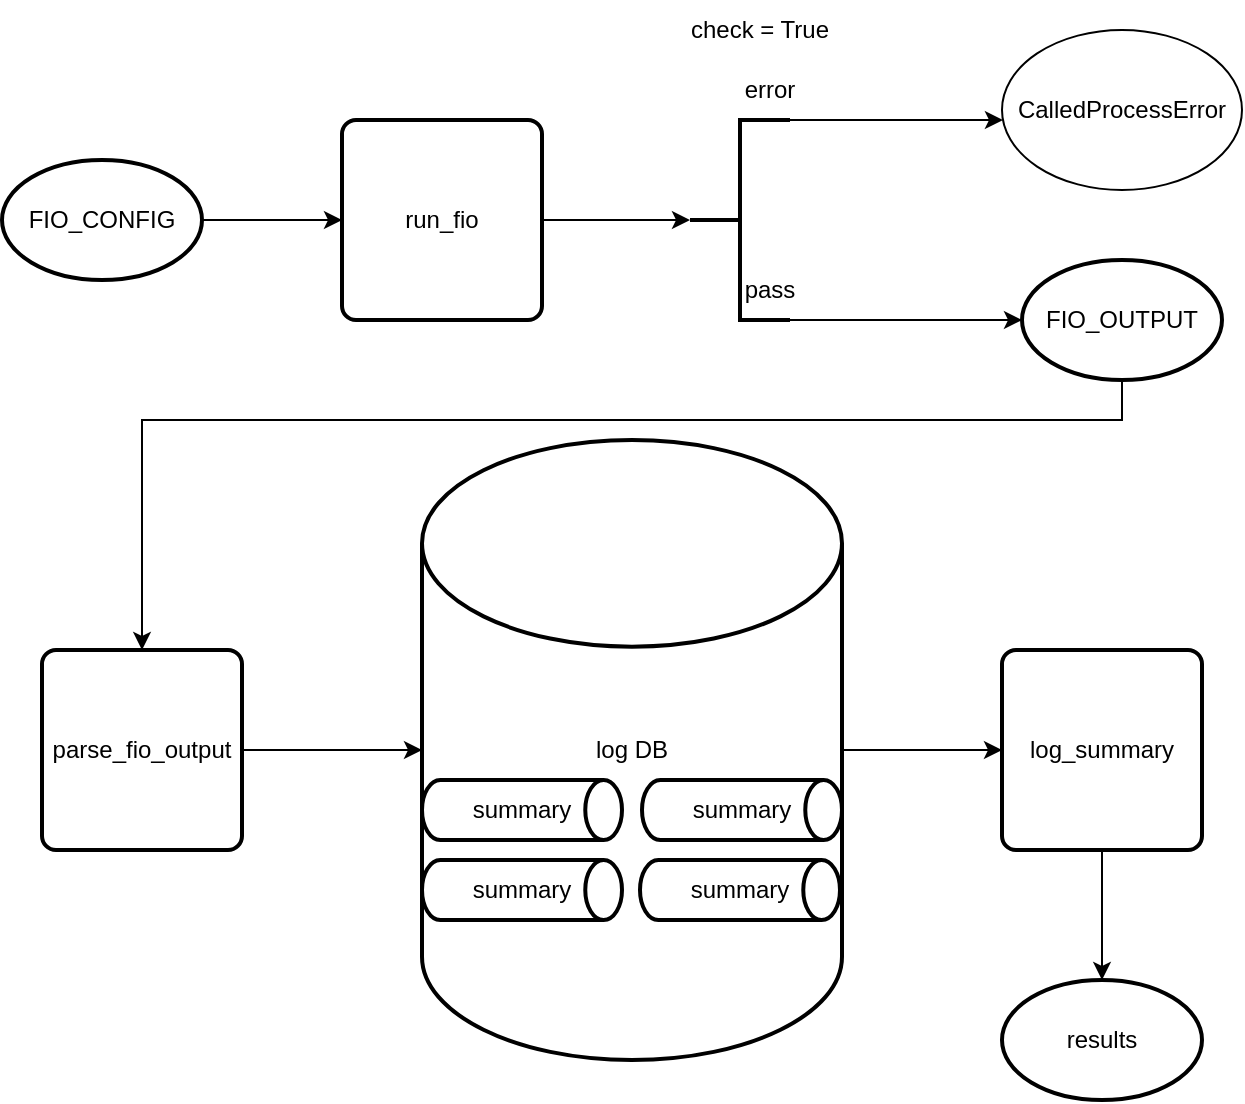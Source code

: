<mxfile version="25.0.3">
  <diagram id="C5RBs43oDa-KdzZeNtuy" name="Page-1">
    <mxGraphModel dx="712" dy="737" grid="1" gridSize="10" guides="1" tooltips="1" connect="1" arrows="1" fold="1" page="1" pageScale="1" pageWidth="827" pageHeight="1169" math="0" shadow="0">
      <root>
        <mxCell id="WIyWlLk6GJQsqaUBKTNV-0" />
        <mxCell id="WIyWlLk6GJQsqaUBKTNV-1" parent="WIyWlLk6GJQsqaUBKTNV-0" />
        <mxCell id="Ij4D-9zUwtJC4b-oCr5l-27" style="edgeStyle=orthogonalEdgeStyle;rounded=0;orthogonalLoop=1;jettySize=auto;html=1;exitX=1;exitY=0.5;exitDx=0;exitDy=0;exitPerimeter=0;entryX=0;entryY=0.5;entryDx=0;entryDy=0;" edge="1" parent="WIyWlLk6GJQsqaUBKTNV-1" source="Ij4D-9zUwtJC4b-oCr5l-1" target="Ij4D-9zUwtJC4b-oCr5l-2">
          <mxGeometry relative="1" as="geometry" />
        </mxCell>
        <mxCell id="Ij4D-9zUwtJC4b-oCr5l-1" value="FIO_CONFIG" style="strokeWidth=2;html=1;shape=mxgraph.flowchart.start_1;whiteSpace=wrap;" vertex="1" parent="WIyWlLk6GJQsqaUBKTNV-1">
          <mxGeometry x="20" y="90" width="100" height="60" as="geometry" />
        </mxCell>
        <mxCell id="Ij4D-9zUwtJC4b-oCr5l-2" value="run_fio" style="rounded=1;whiteSpace=wrap;html=1;absoluteArcSize=1;arcSize=14;strokeWidth=2;" vertex="1" parent="WIyWlLk6GJQsqaUBKTNV-1">
          <mxGeometry x="190" y="70" width="100" height="100" as="geometry" />
        </mxCell>
        <mxCell id="Ij4D-9zUwtJC4b-oCr5l-22" style="edgeStyle=orthogonalEdgeStyle;rounded=0;orthogonalLoop=1;jettySize=auto;html=1;" edge="1" parent="WIyWlLk6GJQsqaUBKTNV-1" source="Ij4D-9zUwtJC4b-oCr5l-3" target="Ij4D-9zUwtJC4b-oCr5l-14">
          <mxGeometry relative="1" as="geometry">
            <Array as="points">
              <mxPoint x="580" y="220" />
              <mxPoint x="90" y="220" />
            </Array>
          </mxGeometry>
        </mxCell>
        <mxCell id="Ij4D-9zUwtJC4b-oCr5l-3" value="FIO_OUTPUT" style="strokeWidth=2;html=1;shape=mxgraph.flowchart.start_1;whiteSpace=wrap;" vertex="1" parent="WIyWlLk6GJQsqaUBKTNV-1">
          <mxGeometry x="530" y="140" width="100" height="60" as="geometry" />
        </mxCell>
        <mxCell id="Ij4D-9zUwtJC4b-oCr5l-13" style="edgeStyle=orthogonalEdgeStyle;rounded=0;orthogonalLoop=1;jettySize=auto;html=1;exitX=1;exitY=0;exitDx=0;exitDy=0;exitPerimeter=0;" edge="1" parent="WIyWlLk6GJQsqaUBKTNV-1" source="Ij4D-9zUwtJC4b-oCr5l-5" target="Ij4D-9zUwtJC4b-oCr5l-12">
          <mxGeometry relative="1" as="geometry">
            <Array as="points">
              <mxPoint x="470" y="70" />
              <mxPoint x="470" y="70" />
            </Array>
          </mxGeometry>
        </mxCell>
        <mxCell id="Ij4D-9zUwtJC4b-oCr5l-5" value="" style="strokeWidth=2;html=1;shape=mxgraph.flowchart.annotation_2;align=left;labelPosition=right;pointerEvents=1;" vertex="1" parent="WIyWlLk6GJQsqaUBKTNV-1">
          <mxGeometry x="364" y="70" width="50" height="100" as="geometry" />
        </mxCell>
        <mxCell id="Ij4D-9zUwtJC4b-oCr5l-6" style="edgeStyle=orthogonalEdgeStyle;rounded=0;orthogonalLoop=1;jettySize=auto;html=1;exitX=1;exitY=0.5;exitDx=0;exitDy=0;entryX=0;entryY=0.5;entryDx=0;entryDy=0;entryPerimeter=0;" edge="1" parent="WIyWlLk6GJQsqaUBKTNV-1" source="Ij4D-9zUwtJC4b-oCr5l-2" target="Ij4D-9zUwtJC4b-oCr5l-5">
          <mxGeometry relative="1" as="geometry" />
        </mxCell>
        <mxCell id="Ij4D-9zUwtJC4b-oCr5l-7" value="check = True" style="text;html=1;align=center;verticalAlign=middle;whiteSpace=wrap;rounded=0;" vertex="1" parent="WIyWlLk6GJQsqaUBKTNV-1">
          <mxGeometry x="359" y="10" width="80" height="30" as="geometry" />
        </mxCell>
        <mxCell id="Ij4D-9zUwtJC4b-oCr5l-8" value="pass" style="text;html=1;align=center;verticalAlign=middle;whiteSpace=wrap;rounded=0;" vertex="1" parent="WIyWlLk6GJQsqaUBKTNV-1">
          <mxGeometry x="374" y="140" width="60" height="30" as="geometry" />
        </mxCell>
        <mxCell id="Ij4D-9zUwtJC4b-oCr5l-9" value="error" style="text;html=1;align=center;verticalAlign=middle;whiteSpace=wrap;rounded=0;" vertex="1" parent="WIyWlLk6GJQsqaUBKTNV-1">
          <mxGeometry x="374" y="40" width="60" height="30" as="geometry" />
        </mxCell>
        <mxCell id="Ij4D-9zUwtJC4b-oCr5l-10" style="edgeStyle=orthogonalEdgeStyle;rounded=0;orthogonalLoop=1;jettySize=auto;html=1;exitX=1;exitY=1;exitDx=0;exitDy=0;exitPerimeter=0;entryX=0;entryY=0.5;entryDx=0;entryDy=0;entryPerimeter=0;" edge="1" parent="WIyWlLk6GJQsqaUBKTNV-1" source="Ij4D-9zUwtJC4b-oCr5l-5" target="Ij4D-9zUwtJC4b-oCr5l-3">
          <mxGeometry relative="1" as="geometry">
            <Array as="points">
              <mxPoint x="490" y="170" />
              <mxPoint x="490" y="170" />
            </Array>
          </mxGeometry>
        </mxCell>
        <mxCell id="Ij4D-9zUwtJC4b-oCr5l-12" value="CalledProcessError" style="ellipse;whiteSpace=wrap;html=1;" vertex="1" parent="WIyWlLk6GJQsqaUBKTNV-1">
          <mxGeometry x="520" y="25" width="120" height="80" as="geometry" />
        </mxCell>
        <mxCell id="Ij4D-9zUwtJC4b-oCr5l-17" style="edgeStyle=orthogonalEdgeStyle;rounded=0;orthogonalLoop=1;jettySize=auto;html=1;" edge="1" parent="WIyWlLk6GJQsqaUBKTNV-1" source="Ij4D-9zUwtJC4b-oCr5l-14" target="Ij4D-9zUwtJC4b-oCr5l-16">
          <mxGeometry relative="1" as="geometry" />
        </mxCell>
        <mxCell id="Ij4D-9zUwtJC4b-oCr5l-14" value="parse_fio_output" style="rounded=1;whiteSpace=wrap;html=1;absoluteArcSize=1;arcSize=14;strokeWidth=2;" vertex="1" parent="WIyWlLk6GJQsqaUBKTNV-1">
          <mxGeometry x="40" y="335" width="100" height="100" as="geometry" />
        </mxCell>
        <mxCell id="Ij4D-9zUwtJC4b-oCr5l-24" style="edgeStyle=orthogonalEdgeStyle;rounded=0;orthogonalLoop=1;jettySize=auto;html=1;exitX=1;exitY=0.5;exitDx=0;exitDy=0;exitPerimeter=0;entryX=0;entryY=0.5;entryDx=0;entryDy=0;" edge="1" parent="WIyWlLk6GJQsqaUBKTNV-1" source="Ij4D-9zUwtJC4b-oCr5l-16" target="Ij4D-9zUwtJC4b-oCr5l-23">
          <mxGeometry relative="1" as="geometry">
            <mxPoint x="500" y="385" as="targetPoint" />
          </mxGeometry>
        </mxCell>
        <mxCell id="Ij4D-9zUwtJC4b-oCr5l-16" value="log DB" style="strokeWidth=2;html=1;shape=mxgraph.flowchart.database;whiteSpace=wrap;" vertex="1" parent="WIyWlLk6GJQsqaUBKTNV-1">
          <mxGeometry x="230" y="230" width="210" height="310" as="geometry" />
        </mxCell>
        <mxCell id="Ij4D-9zUwtJC4b-oCr5l-18" value="summary" style="strokeWidth=2;html=1;shape=mxgraph.flowchart.direct_data;whiteSpace=wrap;" vertex="1" parent="WIyWlLk6GJQsqaUBKTNV-1">
          <mxGeometry x="230" y="440" width="100" height="30" as="geometry" />
        </mxCell>
        <mxCell id="Ij4D-9zUwtJC4b-oCr5l-19" value="summary" style="strokeWidth=2;html=1;shape=mxgraph.flowchart.direct_data;whiteSpace=wrap;" vertex="1" parent="WIyWlLk6GJQsqaUBKTNV-1">
          <mxGeometry x="230" y="400" width="100" height="30" as="geometry" />
        </mxCell>
        <mxCell id="Ij4D-9zUwtJC4b-oCr5l-20" value="summary" style="strokeWidth=2;html=1;shape=mxgraph.flowchart.direct_data;whiteSpace=wrap;" vertex="1" parent="WIyWlLk6GJQsqaUBKTNV-1">
          <mxGeometry x="340" y="400" width="100" height="30" as="geometry" />
        </mxCell>
        <mxCell id="Ij4D-9zUwtJC4b-oCr5l-21" value="summary" style="strokeWidth=2;html=1;shape=mxgraph.flowchart.direct_data;whiteSpace=wrap;" vertex="1" parent="WIyWlLk6GJQsqaUBKTNV-1">
          <mxGeometry x="339" y="440" width="100" height="30" as="geometry" />
        </mxCell>
        <mxCell id="Ij4D-9zUwtJC4b-oCr5l-23" value="log_summary" style="rounded=1;whiteSpace=wrap;html=1;absoluteArcSize=1;arcSize=14;strokeWidth=2;" vertex="1" parent="WIyWlLk6GJQsqaUBKTNV-1">
          <mxGeometry x="520" y="335" width="100" height="100" as="geometry" />
        </mxCell>
        <mxCell id="Ij4D-9zUwtJC4b-oCr5l-25" value="results" style="strokeWidth=2;html=1;shape=mxgraph.flowchart.start_1;whiteSpace=wrap;" vertex="1" parent="WIyWlLk6GJQsqaUBKTNV-1">
          <mxGeometry x="520" y="500" width="100" height="60" as="geometry" />
        </mxCell>
        <mxCell id="Ij4D-9zUwtJC4b-oCr5l-26" style="edgeStyle=orthogonalEdgeStyle;rounded=0;orthogonalLoop=1;jettySize=auto;html=1;exitX=0.5;exitY=1;exitDx=0;exitDy=0;entryX=0.5;entryY=0;entryDx=0;entryDy=0;entryPerimeter=0;" edge="1" parent="WIyWlLk6GJQsqaUBKTNV-1" source="Ij4D-9zUwtJC4b-oCr5l-23" target="Ij4D-9zUwtJC4b-oCr5l-25">
          <mxGeometry relative="1" as="geometry" />
        </mxCell>
      </root>
    </mxGraphModel>
  </diagram>
</mxfile>
